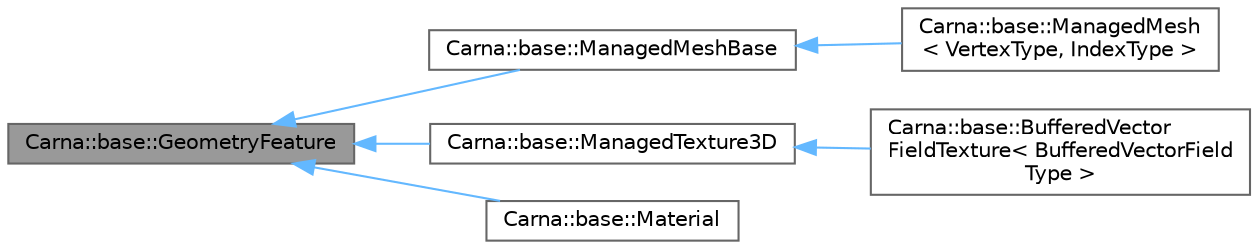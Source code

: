 digraph "Carna::base::GeometryFeature"
{
 // LATEX_PDF_SIZE
  bgcolor="transparent";
  edge [fontname=Helvetica,fontsize=10,labelfontname=Helvetica,labelfontsize=10];
  node [fontname=Helvetica,fontsize=10,shape=box,height=0.2,width=0.4];
  rankdir="LR";
  Node1 [id="Node000001",label="Carna::base::GeometryFeature",height=0.2,width=0.4,color="gray40", fillcolor="grey60", style="filled", fontcolor="black",tooltip="Represents \"components\" that are aggregated by Geometry objects. Closer description is given here."];
  Node1 -> Node2 [id="edge1_Node000001_Node000002",dir="back",color="steelblue1",style="solid",tooltip=" "];
  Node2 [id="Node000002",label="Carna::base::ManagedMeshBase",height=0.2,width=0.4,color="gray40", fillcolor="white", style="filled",URL="$classCarna_1_1base_1_1ManagedMeshBase.html",tooltip="Represents MeshBase object whose lifetime is managed by instances of this class. This is a format-ind..."];
  Node2 -> Node3 [id="edge2_Node000002_Node000003",dir="back",color="steelblue1",style="solid",tooltip=" "];
  Node3 [id="Node000003",label="Carna::base::ManagedMesh\l\< VertexType, IndexType \>",height=0.2,width=0.4,color="gray40", fillcolor="white", style="filled",URL="$classCarna_1_1base_1_1ManagedMesh.html",tooltip="Implements MeshBase class for particular VertexType and IndexType."];
  Node1 -> Node4 [id="edge3_Node000001_Node000004",dir="back",color="steelblue1",style="solid",tooltip=" "];
  Node4 [id="Node000004",label="Carna::base::ManagedTexture3D",height=0.2,width=0.4,color="gray40", fillcolor="white", style="filled",URL="$classCarna_1_1base_1_1ManagedTexture3D.html",tooltip="Represents 3D OpenGL texture object whose lifetime is managed by instances of this class."];
  Node4 -> Node5 [id="edge4_Node000004_Node000005",dir="back",color="steelblue1",style="solid",tooltip=" "];
  Node5 [id="Node000005",label="Carna::base::BufferedVector\lFieldTexture\< BufferedVectorField\lType \>",height=0.2,width=0.4,color="gray40", fillcolor="white", style="filled",URL="$classCarna_1_1base_1_1BufferedVectorFieldTexture.html",tooltip="Specializes the ManagedTexture3D class s.t. the texture's data is initialized from a math::VectorFiel..."];
  Node1 -> Node6 [id="edge5_Node000001_Node000006",dir="back",color="steelblue1",style="solid",tooltip=" "];
  Node6 [id="Node000006",label="Carna::base::Material",height=0.2,width=0.4,color="gray40", fillcolor="white", style="filled",URL="$classCarna_1_1base_1_1Material.html",tooltip="Specifies the shader and it's configuration that are to be used for rendering a Geometry node with a ..."];
}
